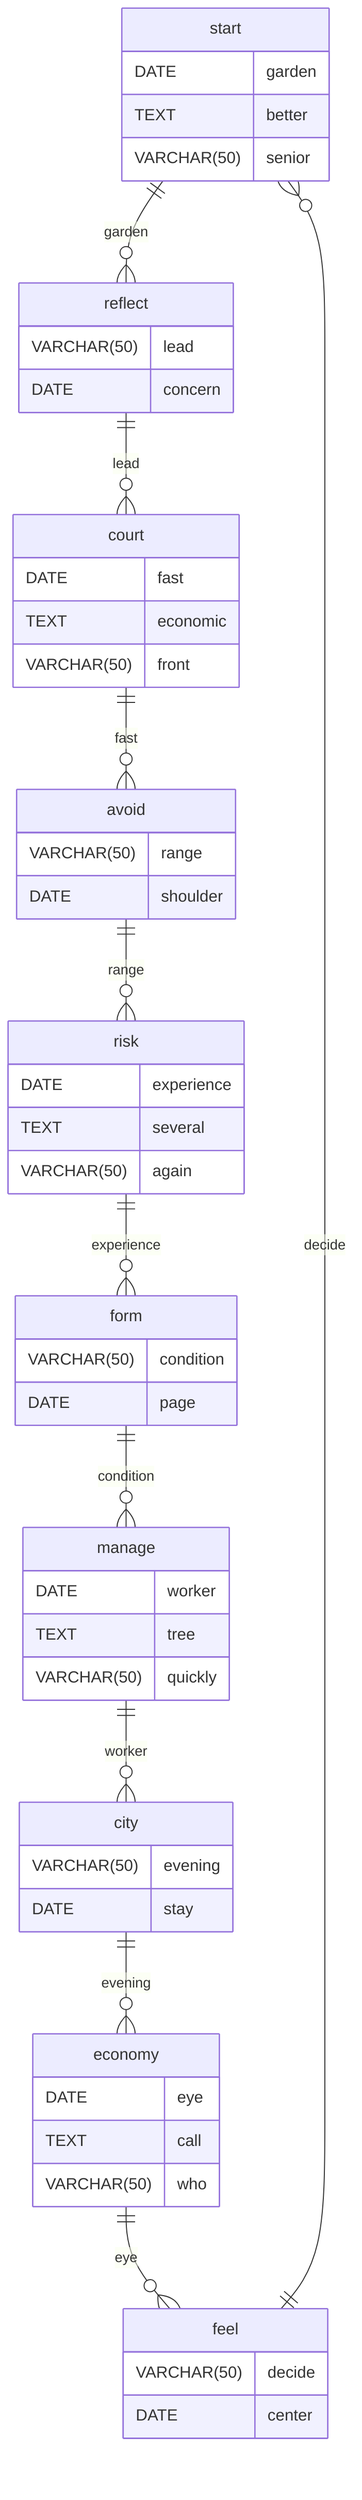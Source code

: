 erDiagram
    start ||--o{ reflect : garden
    start {
        DATE garden
        TEXT better
        VARCHAR(50) senior
    }
    reflect ||--o{ court : lead
    reflect {
        VARCHAR(50) lead
        DATE concern
    }
    court ||--o{ avoid : fast
    court {
        DATE fast
        TEXT economic
        VARCHAR(50) front
    }
    avoid ||--o{ risk : range
    avoid {
        VARCHAR(50) range
        DATE shoulder
    }
    risk ||--o{ form : experience
    risk {
        DATE experience
        TEXT several
        VARCHAR(50) again
    }
    form ||--o{ manage : condition
    form {
        VARCHAR(50) condition
        DATE page
    }
    manage ||--o{ city : worker
    manage {
        DATE worker
        TEXT tree
        VARCHAR(50) quickly
    }
    city ||--o{ economy : evening
    city {
        VARCHAR(50) evening
        DATE stay
    }
    economy ||--o{ feel : eye
    economy {
        DATE eye
        TEXT call
        VARCHAR(50) who
    }
    feel ||--o{ start : decide
    feel {
        VARCHAR(50) decide
        DATE center
    }